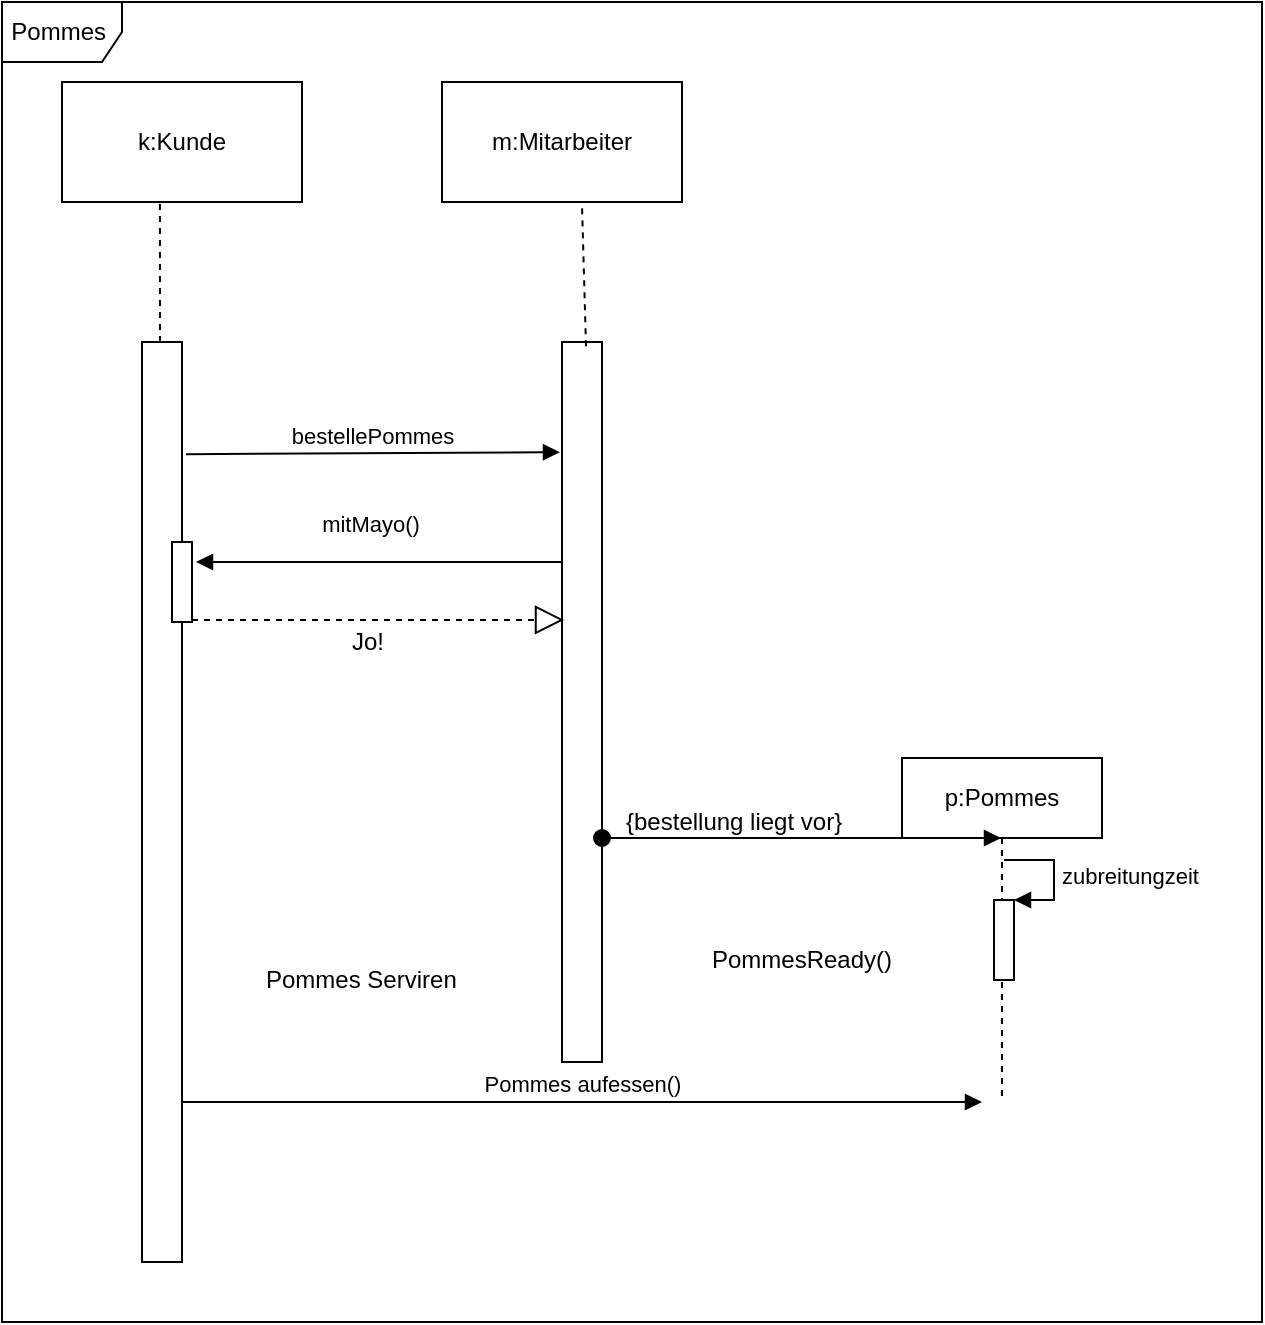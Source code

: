 <mxfile version="12.2.4" pages="1"><diagram id="6W6YrQqEpvr4xvxG1D6Q" name="Page-1"><mxGraphModel dx="1035" dy="573" grid="1" gridSize="10" guides="1" tooltips="1" connect="1" arrows="1" fold="1" page="1" pageScale="1" pageWidth="827" pageHeight="1169" math="0" shadow="0"><root><mxCell id="0"/><mxCell id="1" parent="0"/><mxCell id="2" value="k:Kunde" style="rounded=0;whiteSpace=wrap;html=1;" parent="1" vertex="1"><mxGeometry x="120" y="110" width="120" height="60" as="geometry"/></mxCell><mxCell id="3" value="" style="endArrow=none;dashed=1;html=1;entryX=0.408;entryY=1.017;entryDx=0;entryDy=0;entryPerimeter=0;" parent="1" target="2" edge="1"><mxGeometry width="50" height="50" relative="1" as="geometry"><mxPoint x="169" y="240" as="sourcePoint"/><mxPoint x="170" y="190" as="targetPoint"/></mxGeometry></mxCell><mxCell id="4" value="" style="html=1;points=[];perimeter=orthogonalPerimeter;" parent="1" vertex="1"><mxGeometry x="160" y="240" width="20" height="460" as="geometry"/></mxCell><mxCell id="5" value="" style="html=1;points=[];perimeter=orthogonalPerimeter;" parent="1" vertex="1"><mxGeometry x="370" y="240" width="20" height="360" as="geometry"/></mxCell><mxCell id="8" value="" style="endArrow=block;dashed=1;endFill=0;endSize=12;html=1;entryX=0.05;entryY=0.386;entryDx=0;entryDy=0;entryPerimeter=0;exitX=1;exitY=0.975;exitDx=0;exitDy=0;exitPerimeter=0;" parent="1" source="23" target="5" edge="1"><mxGeometry width="160" relative="1" as="geometry"><mxPoint x="183" y="440" as="sourcePoint"/><mxPoint x="360" y="440" as="targetPoint"/><Array as="points"><mxPoint x="270" y="379"/></Array></mxGeometry></mxCell><mxCell id="9" value="Jo!" style="text;html=1;resizable=0;points=[];autosize=1;align=left;verticalAlign=top;spacingTop=-4;" parent="1" vertex="1"><mxGeometry x="262.5" y="380" width="30" height="20" as="geometry"/></mxCell><mxCell id="12" value="mitMayo()" style="html=1;verticalAlign=bottom;endArrow=block;entryX=1.2;entryY=0.25;entryDx=0;entryDy=0;entryPerimeter=0;" parent="1" source="5" target="23" edge="1"><mxGeometry x="0.053" y="-10" width="80" relative="1" as="geometry"><mxPoint x="369" y="435" as="sourcePoint"/><mxPoint x="300" y="380" as="targetPoint"/><Array as="points"/><mxPoint as="offset"/></mxGeometry></mxCell><mxCell id="13" value="bestellePommes" style="html=1;verticalAlign=bottom;endArrow=block;entryX=-0.05;entryY=0.153;entryDx=0;entryDy=0;entryPerimeter=0;exitX=1.1;exitY=0.122;exitDx=0;exitDy=0;exitPerimeter=0;" parent="1" source="4" target="5" edge="1"><mxGeometry width="80" relative="1" as="geometry"><mxPoint x="180" y="340" as="sourcePoint"/><mxPoint x="260" y="340" as="targetPoint"/></mxGeometry></mxCell><mxCell id="14" value="m:Mitarbeiter" style="rounded=0;whiteSpace=wrap;html=1;" parent="1" vertex="1"><mxGeometry x="310" y="110" width="120" height="60" as="geometry"/></mxCell><mxCell id="15" value="" style="endArrow=none;dashed=1;html=1;entryX=0.583;entryY=1;entryDx=0;entryDy=0;entryPerimeter=0;exitX=0.6;exitY=0.006;exitDx=0;exitDy=0;exitPerimeter=0;" parent="1" source="5" target="14" edge="1"><mxGeometry width="50" height="50" relative="1" as="geometry"><mxPoint x="380" y="220" as="sourcePoint"/><mxPoint x="379.46" y="180.02" as="targetPoint"/></mxGeometry></mxCell><mxCell id="22" value="&lt;span&gt;p:Pommes&lt;/span&gt;" style="shape=umlLifeline;perimeter=lifelinePerimeter;whiteSpace=wrap;html=1;container=1;collapsible=0;recursiveResize=0;outlineConnect=0;" parent="1" vertex="1"><mxGeometry x="540" y="448" width="100" height="172" as="geometry"/></mxCell><mxCell id="25" value="" style="html=1;verticalAlign=bottom;startArrow=oval;startFill=1;endArrow=block;startSize=8;" parent="1" target="22" edge="1"><mxGeometry x="1" y="398" width="60" relative="1" as="geometry"><mxPoint x="390" y="488" as="sourcePoint"/><mxPoint x="450" y="480" as="targetPoint"/><mxPoint x="250" y="88" as="offset"/></mxGeometry></mxCell><mxCell id="26" value="{bestellung liegt vor}" style="text;html=1;resizable=0;points=[];autosize=1;align=left;verticalAlign=top;spacingTop=-4;" parent="1" vertex="1"><mxGeometry x="400" y="470" width="120" height="20" as="geometry"/></mxCell><mxCell id="28" value="PommesReady()" style="text;html=1;resizable=0;points=[];autosize=1;align=left;verticalAlign=top;spacingTop=-4;" parent="1" vertex="1"><mxGeometry x="443" y="539" width="110" height="20" as="geometry"/></mxCell><mxCell id="30" value="Pommes Serviren" style="text;html=1;resizable=0;points=[];autosize=1;align=left;verticalAlign=top;spacingTop=-4;" parent="1" vertex="1"><mxGeometry x="220" y="549" width="110" height="20" as="geometry"/></mxCell><mxCell id="31" value="Pommes aufessen()" style="html=1;verticalAlign=bottom;endArrow=block;" parent="1" source="4" edge="1"><mxGeometry width="80" relative="1" as="geometry"><mxPoint x="120" y="980" as="sourcePoint"/><mxPoint x="580" y="620" as="targetPoint"/></mxGeometry></mxCell><mxCell id="37" value="" style="html=1;points=[];perimeter=orthogonalPerimeter;" parent="1" vertex="1"><mxGeometry x="586" y="519" width="10" height="40" as="geometry"/></mxCell><mxCell id="38" value="zubreitungzeit" style="edgeStyle=orthogonalEdgeStyle;html=1;align=left;spacingLeft=2;endArrow=block;rounded=0;entryX=1;entryY=0;" parent="1" target="37" edge="1"><mxGeometry relative="1" as="geometry"><mxPoint x="591" y="499" as="sourcePoint"/><Array as="points"><mxPoint x="616" y="499"/></Array></mxGeometry></mxCell><mxCell id="23" value="" style="html=1;points=[];perimeter=orthogonalPerimeter;" parent="1" vertex="1"><mxGeometry x="175" y="340" width="10" height="40" as="geometry"/></mxCell><mxCell id="39" value="Pommes&amp;nbsp;" style="shape=umlFrame;whiteSpace=wrap;html=1;" parent="1" vertex="1"><mxGeometry x="90" y="70" width="630" height="660" as="geometry"/></mxCell></root></mxGraphModel></diagram></mxfile>